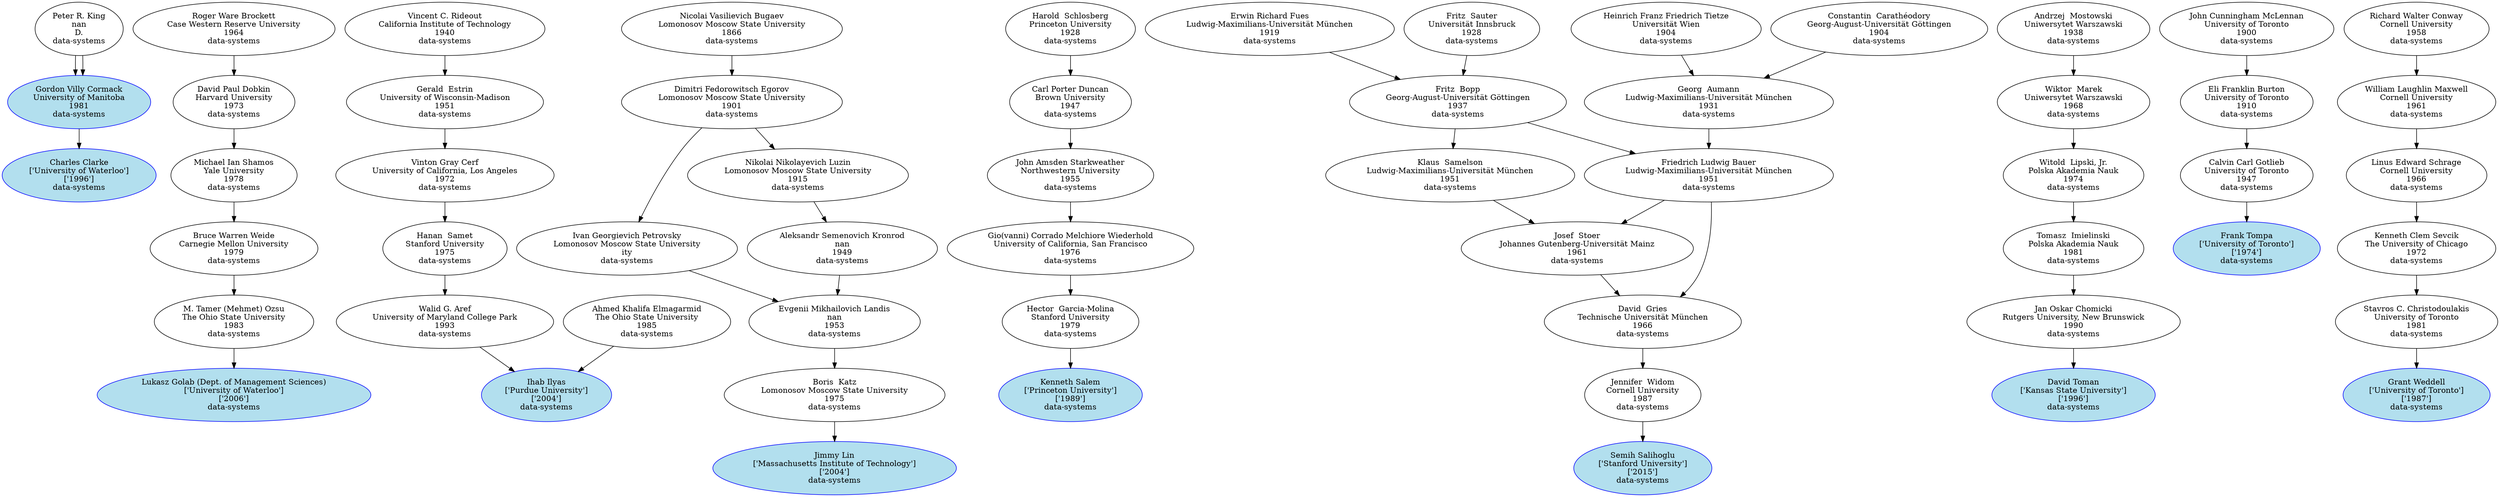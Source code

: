 digraph "Academic Genealogy for data-systems" {
	66869 [label="Charles Clarke
['University of Waterloo']
['1996']
data-systems" color=blue fillcolor=lightblue2 style=filled]
	66818 [label="Gordon Cormack
['University of Manitoba']
['1981']
data-systems" color=blue fillcolor=lightblue2 style=filled]
	102378 [label="Lukasz Golab (Dept. of Management Sciences)
['University of Waterloo']
['2006']
data-systems" color=blue fillcolor=lightblue2 style=filled]
	125917 [label="Ihab Ilyas
['Purdue University']
['2004']
data-systems" color=blue fillcolor=lightblue2 style=filled]
	0 [label="Jimmy Lin
['Massachusetts Institute of Technology']
['2004']
data-systems" color=blue fillcolor=lightblue2 style=filled]
	66887 [label="Kenneth Salem
['Princeton University']
['1989']
data-systems" color=blue fillcolor=lightblue2 style=filled]
	286451 [label="Semih Salihoglu
['Stanford University']
['2015']
data-systems" color=blue fillcolor=lightblue2 style=filled]
	70807 [label="David Toman
['Kansas State University']
['1996']
data-systems" color=blue fillcolor=lightblue2 style=filled]
	66879 [label="Frank Tompa
['University of Toronto']
['1974']
data-systems" color=blue fillcolor=lightblue2 style=filled]
	66877 [label="Grant Weddell
['University of Toronto']
['1987']
data-systems" color=blue fillcolor=lightblue2 style=filled]
	66818 [label="Gordon Villy Cormack
University of Manitoba
1981
data-systems"]
	80823 [label="Peter R. King
nan
D.
data-systems"]
	72390 [label="M. Tamer (Mehmet) Ozsu
The Ohio State University
1983
data-systems"]
	117312 [label="Walid G. Aref
University of Maryland College Park
1993
data-systems"]
	96256 [label="Ahmed Khalifa Elmagarmid
The Ohio State University
1985
data-systems"]
	176620 [label="Boris  Katz
Lomonosov Moscow State University
1975
data-systems"]
	70978 [label="Hector  Garcia-Molina
Stanford University
1979
data-systems"]
	70979 [label="Jennifer  Widom
Cornell University
1987
data-systems"]
	70371 [label="Jan Oskar Chomicki
Rutgers University, New Brunswick
1990
data-systems"]
	24934 [label="Calvin Carl Gotlieb
University of Toronto
1947
data-systems"]
	79993 [label="Stavros C. Christodoulakis
University of Toronto
1981
data-systems"]
	79360 [label="Bruce Warren Weide
Carnegie Mellon University
1979
data-systems"]
	41489 [label="Hanan  Samet
Stanford University
1975
data-systems"]
	76951 [label="Evgenii Mikhailovich Landis
nan
1953
data-systems"]
	70996 [label="Gio(vanni) Corrado Melchiore Wiederhold
University of California, San Francisco
1976
data-systems"]
	22781 [label="David  Gries
Technische Universität München
1966
data-systems"]
	70225 [label="Tomasz  Imielinski
Polska Akademia Nauk
1981
data-systems"]
	16275 [label="Eli Franklin Burton
University of Toronto
1910
data-systems"]
	66903 [label="Kenneth Clem Sevcik
The University of Chicago
1972
data-systems"]
	102419 [label="Michael Ian Shamos
Yale University
1978
data-systems"]
	23037 [label="Vinton Gray Cerf
University of California, Los Angeles
1972
data-systems"]
	55146 [label="Ivan Georgievich Petrovsky
Lomonosov Moscow State University
ity
data-systems"]
	76948 [label="Aleksandr Semenovich Kronrod
nan
1949
data-systems"]
	5709 [label="John Amsden Starkweather
Northwestern University
1955
data-systems"]
	21622 [label="Josef  Stoer
Johannes Gutenberg-Universität Mainz
1961
data-systems"]
	21232 [label="Friedrich Ludwig Bauer
Ludwig-Maximilians-Universität München
1951
data-systems"]
	70822 [label="Witold  Lipski, Jr.
Polska Akademia Nauk
1974
data-systems"]
	265395 [label="John Cunningham McLennan
University of Toronto
1900
data-systems"]
	79967 [label="Linus Edward Schrage
Cornell University
1966
data-systems"]
	69526 [label="David Paul Dobkin
Harvard University
1973
data-systems"]
	69930 [label="Gerald  Estrin
University of Wisconsin-Madison
1951
data-systems"]
	24109 [label="Dimitri Fedorowitsch Egorov
Lomonosov Moscow State University
1901
data-systems"]
	10479 [label="Nikolai Nikolayevich Luzin
Lomonosov Moscow State University
1915
data-systems"]
	16963 [label="Carl Porter Duncan
Brown University
1947
data-systems"]
	24762 [label="Klaus  Samelson
Ludwig-Maximilians-Universität München
1951
data-systems"]
	25129 [label="Fritz  Bopp
Georg-August-Universität Göttingen
1937
data-systems"]
	36548 [label="Georg  Aumann
Ludwig-Maximilians-Universität München
1931
data-systems"]
	22583 [label="Wiktor  Marek
Uniwersytet Warszawski
1968
data-systems"]
	79965 [label="William Laughlin Maxwell
Cornell University
1961
data-systems"]
	18746 [label="Roger Ware Brockett
Case Western Reserve University
1964
data-systems"]
	29801 [label="Vincent C. Rideout
California Institute of Technology
1940
data-systems"]
	24101 [label="Nicolai Vasilievich Bugaev
Lomonosov Moscow State University
1866
data-systems"]
	93076 [label="Harold  Schlosberg
Princeton University
1928
data-systems"]
	106421 [label="Erwin Richard Fues
Ludwig-Maximilians-Universität München
1919
data-systems"]
	57661 [label="Fritz  Sauter
Universität Innsbruck
1928
data-systems"]
	57471 [label="Heinrich Franz Friedrich Tietze
Universität Wien
1904
data-systems"]
	7517 [label="Constantin  Carathéodory
Georg-August-Universität Göttingen
1904
data-systems"]
	489 [label="Andrzej  Mostowski
Uniwersytet Warszawski
1938
data-systems"]
	79968 [label="Richard Walter Conway
Cornell University
1958
data-systems"]
	66818 -> 66869
	80823 -> 66818
	72390 -> 102378
	117312 -> 125917
	96256 -> 125917
	176620 -> 0
	70978 -> 66887
	70979 -> 286451
	70371 -> 70807
	24934 -> 66879
	79993 -> 66877
	80823 -> 66818
	79360 -> 72390
	41489 -> 117312
	76951 -> 176620
	70996 -> 70978
	22781 -> 70979
	70225 -> 70371
	16275 -> 24934
	66903 -> 79993
	102419 -> 79360
	23037 -> 41489
	55146 -> 76951
	76948 -> 76951
	5709 -> 70996
	21622 -> 22781
	21232 -> 22781
	70822 -> 70225
	265395 -> 16275
	79967 -> 66903
	69526 -> 102419
	69930 -> 23037
	24109 -> 55146
	10479 -> 76948
	16963 -> 5709
	24762 -> 21622
	21232 -> 21622
	25129 -> 21232
	36548 -> 21232
	22583 -> 70822
	79965 -> 79967
	18746 -> 69526
	29801 -> 69930
	24101 -> 24109
	24109 -> 10479
	93076 -> 16963
	25129 -> 24762
	106421 -> 25129
	57661 -> 25129
	57471 -> 36548
	7517 -> 36548
	489 -> 22583
	79968 -> 79965
}
